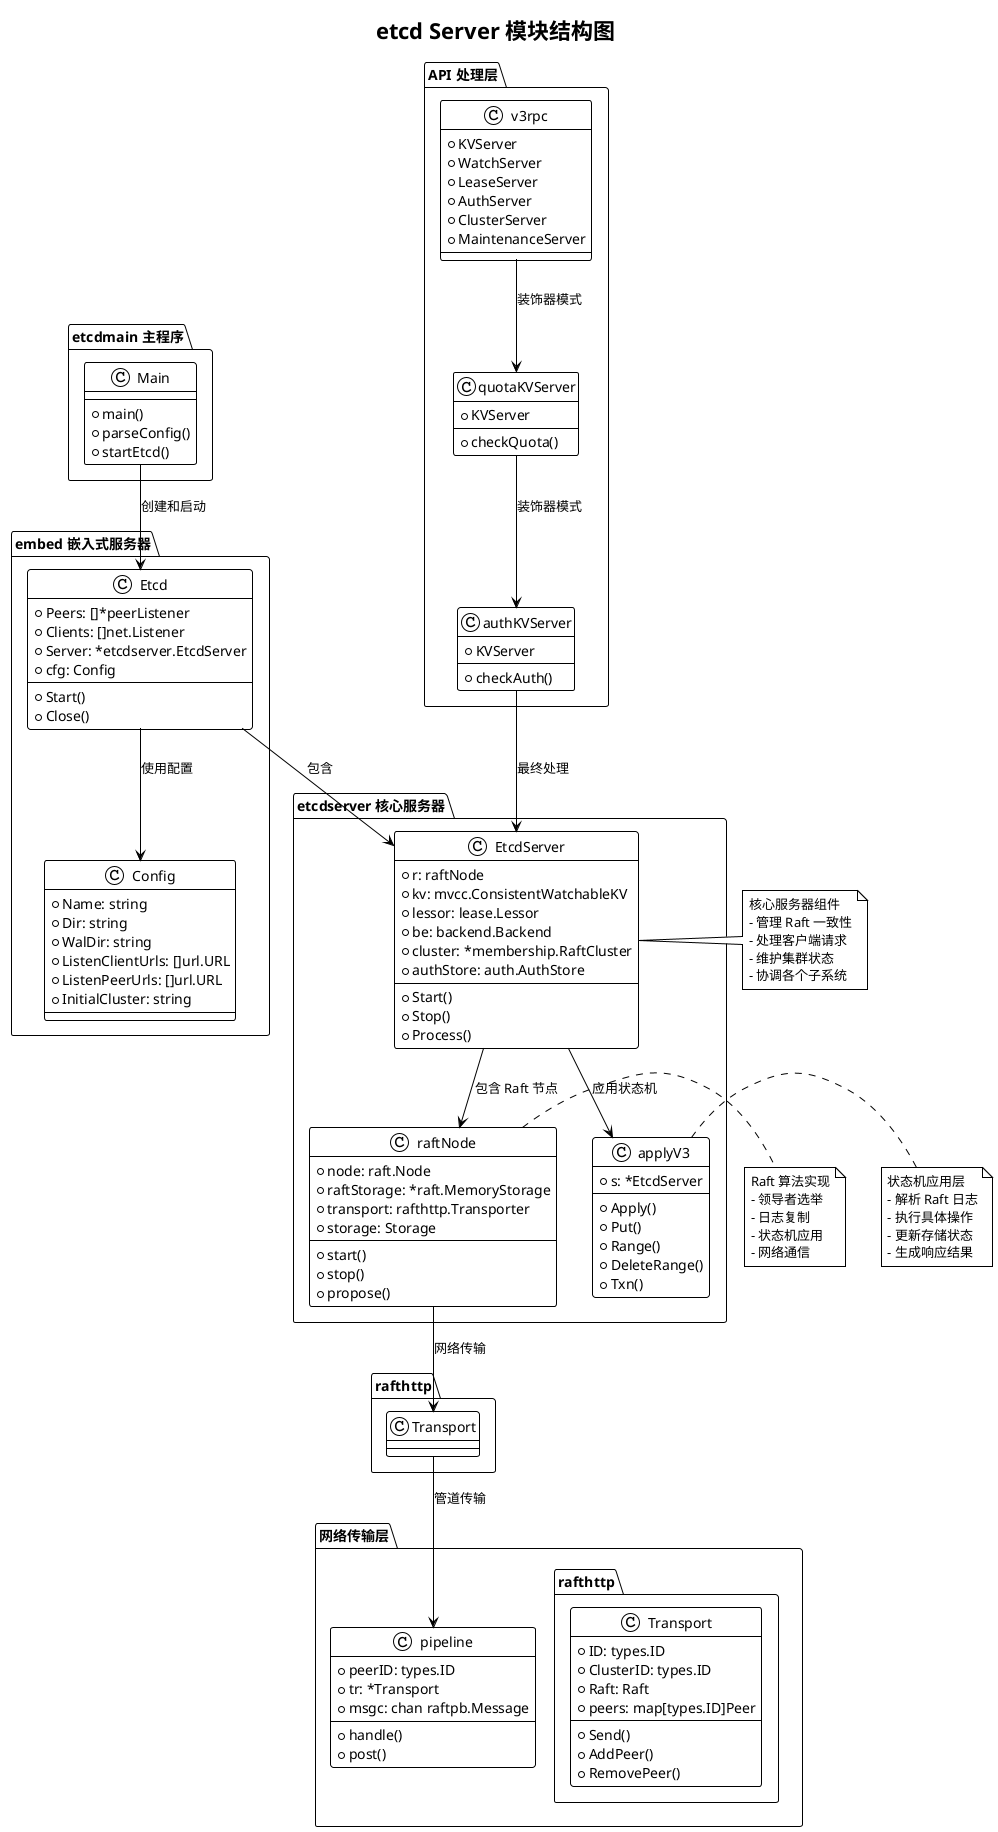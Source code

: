@startuml server-module-structure
!theme plain
title etcd Server 模块结构图

package "etcdmain 主程序" {
  class Main {
    +main()
    +parseConfig()
    +startEtcd()
  }
}

package "embed 嵌入式服务器" {
  class Etcd {
    +Peers: []*peerListener
    +Clients: []net.Listener
    +Server: *etcdserver.EtcdServer
    +cfg: Config
    +Start()
    +Close()
  }
  
  class Config {
    +Name: string
    +Dir: string
    +WalDir: string
    +ListenClientUrls: []url.URL
    +ListenPeerUrls: []url.URL
    +InitialCluster: string
  }
}

package "etcdserver 核心服务器" {
  class EtcdServer {
    +r: raftNode
    +kv: mvcc.ConsistentWatchableKV
    +lessor: lease.Lessor
    +be: backend.Backend
    +cluster: *membership.RaftCluster
    +authStore: auth.AuthStore
    +Start()
    +Stop()
    +Process()
  }
  
  class raftNode {
    +node: raft.Node
    +raftStorage: *raft.MemoryStorage
    +transport: rafthttp.Transporter
    +storage: Storage
    +start()
    +stop()
    +propose()
  }
  
  class applyV3 {
    +s: *EtcdServer
    +Apply()
    +Put()
    +Range()
    +DeleteRange()
    +Txn()
  }
}

package "API 处理层" {
  class v3rpc {
    +KVServer
    +WatchServer
    +LeaseServer
    +AuthServer
    +ClusterServer
    +MaintenanceServer
  }
  
  class quotaKVServer {
    +KVServer
    +checkQuota()
  }
  
  class authKVServer {
    +KVServer
    +checkAuth()
  }
}

package "网络传输层" {
  class rafthttp.Transport {
    +ID: types.ID
    +ClusterID: types.ID
    +Raft: Raft
    +peers: map[types.ID]Peer
    +Send()
    +AddPeer()
    +RemovePeer()
  }
  
  class pipeline {
    +peerID: types.ID
    +tr: *Transport
    +msgc: chan raftpb.Message
    +handle()
    +post()
  }
}

' 关系连接
Main --> Etcd : 创建和启动
Etcd --> EtcdServer : 包含
Etcd --> Config : 使用配置

EtcdServer --> raftNode : 包含 Raft 节点
EtcdServer --> applyV3 : 应用状态机
raftNode --> rafthttp.Transport : 网络传输

v3rpc --> quotaKVServer : 装饰器模式
quotaKVServer --> authKVServer : 装饰器模式
authKVServer --> EtcdServer : 最终处理

rafthttp.Transport --> pipeline : 管道传输

note right of EtcdServer
  核心服务器组件
  - 管理 Raft 一致性
  - 处理客户端请求
  - 维护集群状态
  - 协调各个子系统
end note

note right of raftNode
  Raft 算法实现
  - 领导者选举
  - 日志复制
  - 状态机应用
  - 网络通信
end note

note right of applyV3
  状态机应用层
  - 解析 Raft 日志
  - 执行具体操作
  - 更新存储状态
  - 生成响应结果
end note

@enduml

